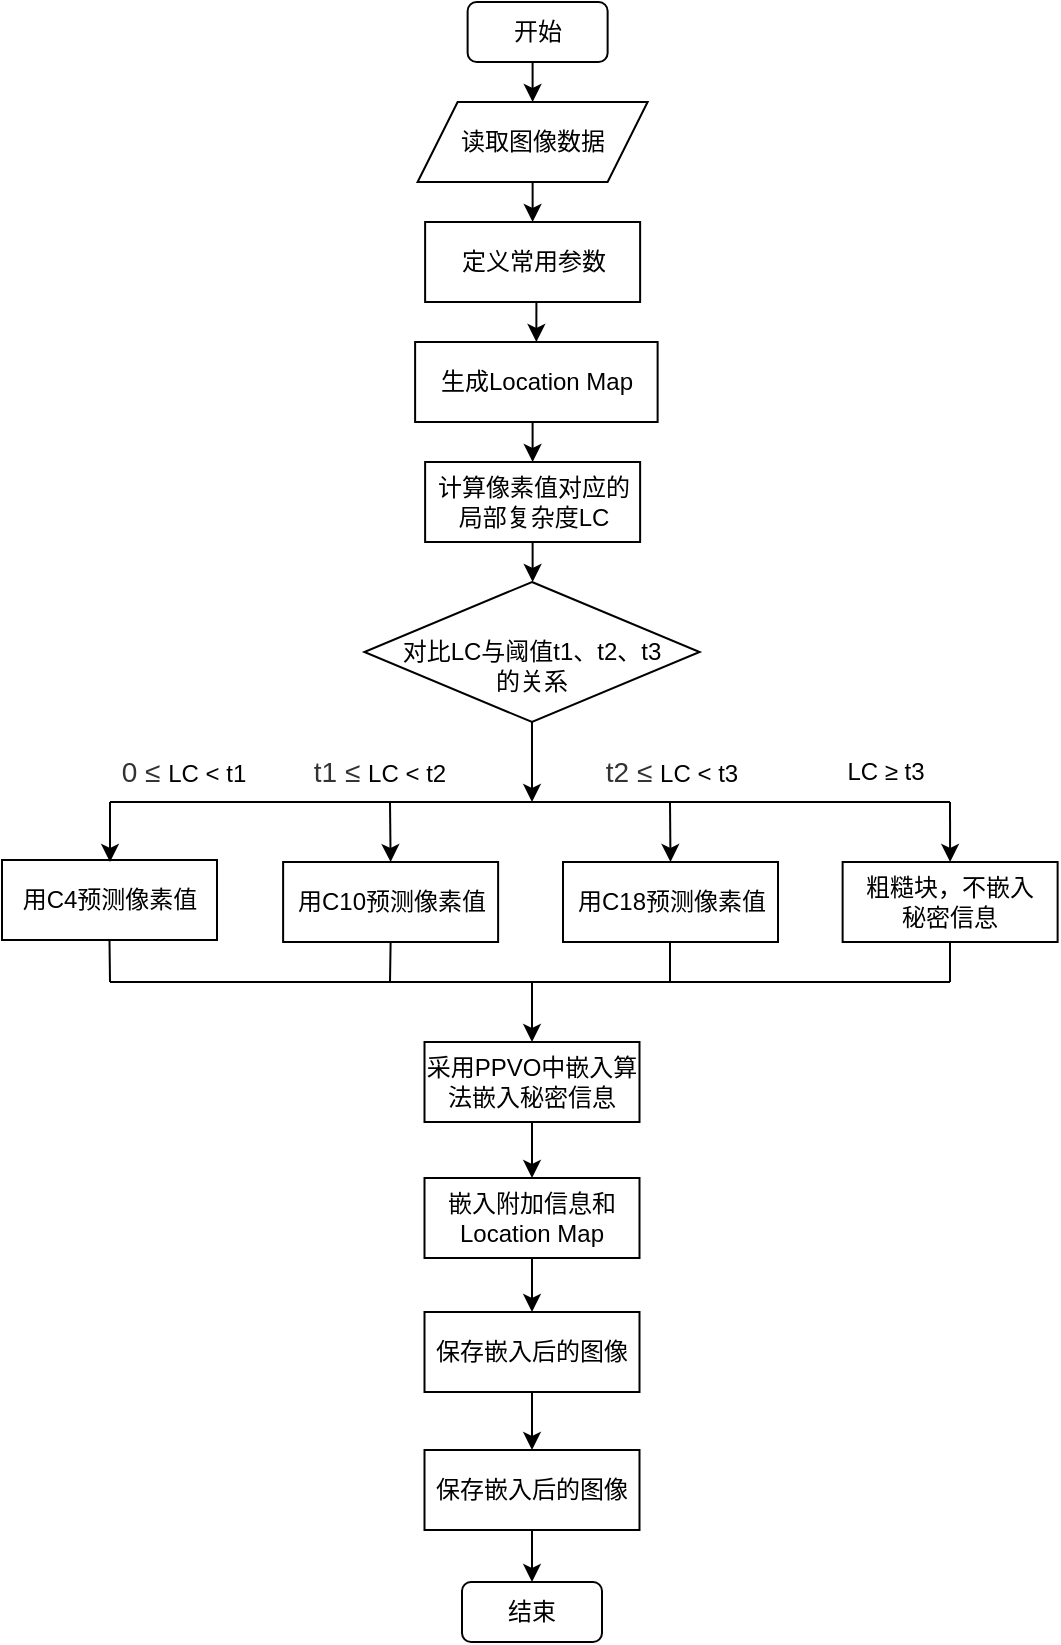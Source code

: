<mxfile version="16.2.4" type="github">
  <diagram id="C5RBs43oDa-KdzZeNtuy" name="Page-1">
    <mxGraphModel dx="946" dy="588" grid="1" gridSize="10" guides="1" tooltips="1" connect="1" arrows="1" fold="1" page="1" pageScale="1" pageWidth="827" pageHeight="1169" math="0" shadow="0">
      <root>
        <mxCell id="WIyWlLk6GJQsqaUBKTNV-0" />
        <mxCell id="WIyWlLk6GJQsqaUBKTNV-1" parent="WIyWlLk6GJQsqaUBKTNV-0" />
        <mxCell id="xeB4nwrI3Fm0O2zAeklT-0" style="edgeStyle=orthogonalEdgeStyle;rounded=0;orthogonalLoop=1;jettySize=auto;html=1;exitX=0.5;exitY=1;exitDx=0;exitDy=0;entryX=0.5;entryY=0;entryDx=0;entryDy=0;" edge="1" parent="WIyWlLk6GJQsqaUBKTNV-1" source="xeB4nwrI3Fm0O2zAeklT-1" target="xeB4nwrI3Fm0O2zAeklT-3">
          <mxGeometry relative="1" as="geometry" />
        </mxCell>
        <mxCell id="xeB4nwrI3Fm0O2zAeklT-1" value="开始" style="rounded=1;whiteSpace=wrap;html=1;" vertex="1" parent="WIyWlLk6GJQsqaUBKTNV-1">
          <mxGeometry x="308.81" y="70" width="70" height="30" as="geometry" />
        </mxCell>
        <mxCell id="xeB4nwrI3Fm0O2zAeklT-2" style="edgeStyle=orthogonalEdgeStyle;rounded=0;orthogonalLoop=1;jettySize=auto;html=1;exitX=0.5;exitY=1;exitDx=0;exitDy=0;entryX=0.5;entryY=0;entryDx=0;entryDy=0;" edge="1" parent="WIyWlLk6GJQsqaUBKTNV-1" source="xeB4nwrI3Fm0O2zAeklT-3" target="xeB4nwrI3Fm0O2zAeklT-5">
          <mxGeometry relative="1" as="geometry" />
        </mxCell>
        <mxCell id="xeB4nwrI3Fm0O2zAeklT-3" value="读取图像数据" style="shape=parallelogram;perimeter=parallelogramPerimeter;whiteSpace=wrap;html=1;fixedSize=1;" vertex="1" parent="WIyWlLk6GJQsqaUBKTNV-1">
          <mxGeometry x="283.81" y="120" width="115" height="40" as="geometry" />
        </mxCell>
        <mxCell id="xeB4nwrI3Fm0O2zAeklT-4" style="edgeStyle=orthogonalEdgeStyle;rounded=0;orthogonalLoop=1;jettySize=auto;html=1;exitX=0.5;exitY=1;exitDx=0;exitDy=0;entryX=0.5;entryY=0;entryDx=0;entryDy=0;" edge="1" parent="WIyWlLk6GJQsqaUBKTNV-1" source="xeB4nwrI3Fm0O2zAeklT-5" target="xeB4nwrI3Fm0O2zAeklT-7">
          <mxGeometry relative="1" as="geometry" />
        </mxCell>
        <mxCell id="xeB4nwrI3Fm0O2zAeklT-5" value="定义常用参数" style="rounded=0;whiteSpace=wrap;html=1;" vertex="1" parent="WIyWlLk6GJQsqaUBKTNV-1">
          <mxGeometry x="287.56" y="180" width="107.5" height="40" as="geometry" />
        </mxCell>
        <mxCell id="xeB4nwrI3Fm0O2zAeklT-6" style="edgeStyle=orthogonalEdgeStyle;rounded=0;orthogonalLoop=1;jettySize=auto;html=1;exitX=0.5;exitY=1;exitDx=0;exitDy=0;entryX=0.5;entryY=0;entryDx=0;entryDy=0;" edge="1" parent="WIyWlLk6GJQsqaUBKTNV-1" source="xeB4nwrI3Fm0O2zAeklT-7">
          <mxGeometry relative="1" as="geometry">
            <mxPoint x="341.31" y="300" as="targetPoint" />
          </mxGeometry>
        </mxCell>
        <mxCell id="xeB4nwrI3Fm0O2zAeklT-7" value="生成Location Map" style="rounded=0;whiteSpace=wrap;html=1;" vertex="1" parent="WIyWlLk6GJQsqaUBKTNV-1">
          <mxGeometry x="282.56" y="240" width="121.25" height="40" as="geometry" />
        </mxCell>
        <mxCell id="xeB4nwrI3Fm0O2zAeklT-8" style="edgeStyle=orthogonalEdgeStyle;rounded=0;orthogonalLoop=1;jettySize=auto;html=1;exitX=0.5;exitY=1;exitDx=0;exitDy=0;entryX=0.5;entryY=0;entryDx=0;entryDy=0;" edge="1" parent="WIyWlLk6GJQsqaUBKTNV-1" source="xeB4nwrI3Fm0O2zAeklT-9">
          <mxGeometry relative="1" as="geometry">
            <mxPoint x="341.315" y="360.0" as="targetPoint" />
          </mxGeometry>
        </mxCell>
        <mxCell id="xeB4nwrI3Fm0O2zAeklT-9" value="计算像素值对应的局部复杂度LC" style="rounded=0;whiteSpace=wrap;html=1;" vertex="1" parent="WIyWlLk6GJQsqaUBKTNV-1">
          <mxGeometry x="287.56" y="300" width="107.5" height="40" as="geometry" />
        </mxCell>
        <mxCell id="xeB4nwrI3Fm0O2zAeklT-10" value="结束" style="rounded=1;whiteSpace=wrap;html=1;" vertex="1" parent="WIyWlLk6GJQsqaUBKTNV-1">
          <mxGeometry x="306" y="860" width="70" height="30" as="geometry" />
        </mxCell>
        <mxCell id="xeB4nwrI3Fm0O2zAeklT-11" value="&lt;br&gt;对比LC与阈值t1、t2、t3&lt;br&gt;的关系" style="rhombus;whiteSpace=wrap;html=1;" vertex="1" parent="WIyWlLk6GJQsqaUBKTNV-1">
          <mxGeometry x="257.18" y="360" width="167.63" height="70" as="geometry" />
        </mxCell>
        <mxCell id="xeB4nwrI3Fm0O2zAeklT-12" value="用C4预测像素值" style="rounded=0;whiteSpace=wrap;html=1;" vertex="1" parent="WIyWlLk6GJQsqaUBKTNV-1">
          <mxGeometry x="76" y="499" width="107.5" height="40" as="geometry" />
        </mxCell>
        <mxCell id="xeB4nwrI3Fm0O2zAeklT-13" value="用C10预测像素值" style="rounded=0;whiteSpace=wrap;html=1;" vertex="1" parent="WIyWlLk6GJQsqaUBKTNV-1">
          <mxGeometry x="216.56" y="500" width="107.5" height="40" as="geometry" />
        </mxCell>
        <mxCell id="xeB4nwrI3Fm0O2zAeklT-14" value="用C18预测像素值" style="rounded=0;whiteSpace=wrap;html=1;" vertex="1" parent="WIyWlLk6GJQsqaUBKTNV-1">
          <mxGeometry x="356.5" y="500" width="107.5" height="40" as="geometry" />
        </mxCell>
        <mxCell id="xeB4nwrI3Fm0O2zAeklT-15" value="" style="endArrow=none;html=1;rounded=0;" edge="1" parent="WIyWlLk6GJQsqaUBKTNV-1">
          <mxGeometry width="50" height="50" relative="1" as="geometry">
            <mxPoint x="130" y="470.0" as="sourcePoint" />
            <mxPoint x="550" y="470.0" as="targetPoint" />
          </mxGeometry>
        </mxCell>
        <mxCell id="xeB4nwrI3Fm0O2zAeklT-16" value="" style="endArrow=classic;html=1;rounded=0;" edge="1" parent="WIyWlLk6GJQsqaUBKTNV-1">
          <mxGeometry width="50" height="50" relative="1" as="geometry">
            <mxPoint x="130" y="470.0" as="sourcePoint" />
            <mxPoint x="130" y="500" as="targetPoint" />
          </mxGeometry>
        </mxCell>
        <mxCell id="xeB4nwrI3Fm0O2zAeklT-17" value="&lt;span style=&quot;color: rgb(51 , 51 , 51) ; font-size: 14px ; text-align: justify ; background-color: rgb(255 , 255 , 255)&quot;&gt;0 ≤&amp;nbsp;&lt;/span&gt;LC &amp;lt; t1" style="text;html=1;strokeColor=none;fillColor=none;align=center;verticalAlign=middle;whiteSpace=wrap;rounded=0;" vertex="1" parent="WIyWlLk6GJQsqaUBKTNV-1">
          <mxGeometry x="129" y="440" width="75.5" height="30" as="geometry" />
        </mxCell>
        <mxCell id="xeB4nwrI3Fm0O2zAeklT-18" value="&lt;span style=&quot;color: rgb(51 , 51 , 51) ; font-size: 14px ; text-align: justify ; background-color: rgb(255 , 255 , 255)&quot;&gt;t1 ≤&amp;nbsp;&lt;/span&gt;LC &amp;lt; t2" style="text;html=1;strokeColor=none;fillColor=none;align=center;verticalAlign=middle;whiteSpace=wrap;rounded=0;" vertex="1" parent="WIyWlLk6GJQsqaUBKTNV-1">
          <mxGeometry x="226.68" y="440" width="75.5" height="30" as="geometry" />
        </mxCell>
        <mxCell id="xeB4nwrI3Fm0O2zAeklT-19" value="&lt;span style=&quot;color: rgb(51 , 51 , 51) ; font-size: 14px ; text-align: justify ; background-color: rgb(255 , 255 , 255)&quot;&gt;t2 ≤&amp;nbsp;&lt;/span&gt;LC &amp;lt; t3" style="text;html=1;strokeColor=none;fillColor=none;align=center;verticalAlign=middle;whiteSpace=wrap;rounded=0;" vertex="1" parent="WIyWlLk6GJQsqaUBKTNV-1">
          <mxGeometry x="372.5" y="440" width="75.5" height="30" as="geometry" />
        </mxCell>
        <mxCell id="xeB4nwrI3Fm0O2zAeklT-20" value="粗糙块，不嵌入&lt;br&gt;秘密信息" style="rounded=0;whiteSpace=wrap;html=1;" vertex="1" parent="WIyWlLk6GJQsqaUBKTNV-1">
          <mxGeometry x="496.31" y="500" width="107.5" height="40" as="geometry" />
        </mxCell>
        <mxCell id="xeB4nwrI3Fm0O2zAeklT-21" value="" style="endArrow=classic;html=1;rounded=0;fontFamily=Helvetica;exitX=0.5;exitY=1;exitDx=0;exitDy=0;" edge="1" parent="WIyWlLk6GJQsqaUBKTNV-1" source="xeB4nwrI3Fm0O2zAeklT-11">
          <mxGeometry width="50" height="50" relative="1" as="geometry">
            <mxPoint x="310" y="490" as="sourcePoint" />
            <mxPoint x="341" y="470.0" as="targetPoint" />
          </mxGeometry>
        </mxCell>
        <mxCell id="xeB4nwrI3Fm0O2zAeklT-22" value="" style="endArrow=classic;html=1;rounded=0;fontFamily=Helvetica;entryX=0.5;entryY=0;entryDx=0;entryDy=0;" edge="1" parent="WIyWlLk6GJQsqaUBKTNV-1" target="xeB4nwrI3Fm0O2zAeklT-13">
          <mxGeometry width="50" height="50" relative="1" as="geometry">
            <mxPoint x="270" y="470.0" as="sourcePoint" />
            <mxPoint x="330" y="430" as="targetPoint" />
          </mxGeometry>
        </mxCell>
        <mxCell id="xeB4nwrI3Fm0O2zAeklT-23" value="" style="endArrow=classic;html=1;rounded=0;fontFamily=Helvetica;entryX=0.5;entryY=0;entryDx=0;entryDy=0;" edge="1" parent="WIyWlLk6GJQsqaUBKTNV-1" target="xeB4nwrI3Fm0O2zAeklT-14">
          <mxGeometry width="50" height="50" relative="1" as="geometry">
            <mxPoint x="410" y="470.0" as="sourcePoint" />
            <mxPoint x="350" y="420" as="targetPoint" />
          </mxGeometry>
        </mxCell>
        <mxCell id="xeB4nwrI3Fm0O2zAeklT-24" value="" style="endArrow=classic;html=1;rounded=0;fontFamily=Helvetica;entryX=0.5;entryY=0;entryDx=0;entryDy=0;" edge="1" parent="WIyWlLk6GJQsqaUBKTNV-1" target="xeB4nwrI3Fm0O2zAeklT-20">
          <mxGeometry width="50" height="50" relative="1" as="geometry">
            <mxPoint x="550" y="470.0" as="sourcePoint" />
            <mxPoint x="460" y="420" as="targetPoint" />
          </mxGeometry>
        </mxCell>
        <mxCell id="xeB4nwrI3Fm0O2zAeklT-25" value="LC&amp;nbsp;≥ t3" style="text;html=1;strokeColor=none;fillColor=none;align=center;verticalAlign=middle;whiteSpace=wrap;rounded=0;" vertex="1" parent="WIyWlLk6GJQsqaUBKTNV-1">
          <mxGeometry x="480" y="440" width="75.5" height="30" as="geometry" />
        </mxCell>
        <mxCell id="xeB4nwrI3Fm0O2zAeklT-26" style="edgeStyle=orthogonalEdgeStyle;rounded=0;orthogonalLoop=1;jettySize=auto;html=1;exitX=0.5;exitY=1;exitDx=0;exitDy=0;entryX=0.5;entryY=0;entryDx=0;entryDy=0;fontFamily=Helvetica;" edge="1" parent="WIyWlLk6GJQsqaUBKTNV-1" source="xeB4nwrI3Fm0O2zAeklT-27" target="xeB4nwrI3Fm0O2zAeklT-34">
          <mxGeometry relative="1" as="geometry" />
        </mxCell>
        <mxCell id="xeB4nwrI3Fm0O2zAeklT-27" value="采用PPVO中嵌入算法嵌入秘密信息" style="rounded=0;whiteSpace=wrap;html=1;" vertex="1" parent="WIyWlLk6GJQsqaUBKTNV-1">
          <mxGeometry x="287.25" y="590" width="107.5" height="40" as="geometry" />
        </mxCell>
        <mxCell id="xeB4nwrI3Fm0O2zAeklT-28" value="" style="endArrow=none;html=1;rounded=0;fontFamily=Helvetica;" edge="1" parent="WIyWlLk6GJQsqaUBKTNV-1">
          <mxGeometry width="50" height="50" relative="1" as="geometry">
            <mxPoint x="130" y="560" as="sourcePoint" />
            <mxPoint x="550" y="560" as="targetPoint" />
          </mxGeometry>
        </mxCell>
        <mxCell id="xeB4nwrI3Fm0O2zAeklT-29" value="" style="endArrow=none;html=1;rounded=0;fontFamily=Helvetica;" edge="1" parent="WIyWlLk6GJQsqaUBKTNV-1">
          <mxGeometry width="50" height="50" relative="1" as="geometry">
            <mxPoint x="410" y="560" as="sourcePoint" />
            <mxPoint x="410" y="540" as="targetPoint" />
          </mxGeometry>
        </mxCell>
        <mxCell id="xeB4nwrI3Fm0O2zAeklT-30" value="" style="endArrow=none;html=1;rounded=0;fontFamily=Helvetica;entryX=0.5;entryY=1;entryDx=0;entryDy=0;" edge="1" parent="WIyWlLk6GJQsqaUBKTNV-1" target="xeB4nwrI3Fm0O2zAeklT-13">
          <mxGeometry width="50" height="50" relative="1" as="geometry">
            <mxPoint x="270" y="560" as="sourcePoint" />
            <mxPoint x="330" y="520" as="targetPoint" />
          </mxGeometry>
        </mxCell>
        <mxCell id="xeB4nwrI3Fm0O2zAeklT-31" value="" style="endArrow=none;html=1;rounded=0;fontFamily=Helvetica;entryX=0.5;entryY=1;entryDx=0;entryDy=0;" edge="1" parent="WIyWlLk6GJQsqaUBKTNV-1" target="xeB4nwrI3Fm0O2zAeklT-12">
          <mxGeometry width="50" height="50" relative="1" as="geometry">
            <mxPoint x="130" y="560" as="sourcePoint" />
            <mxPoint x="200" y="520" as="targetPoint" />
          </mxGeometry>
        </mxCell>
        <mxCell id="xeB4nwrI3Fm0O2zAeklT-32" value="" style="endArrow=classic;html=1;rounded=0;fontFamily=Helvetica;entryX=0.5;entryY=0;entryDx=0;entryDy=0;" edge="1" parent="WIyWlLk6GJQsqaUBKTNV-1" target="xeB4nwrI3Fm0O2zAeklT-27">
          <mxGeometry width="50" height="50" relative="1" as="geometry">
            <mxPoint x="341" y="560" as="sourcePoint" />
            <mxPoint x="340" y="580" as="targetPoint" />
          </mxGeometry>
        </mxCell>
        <mxCell id="xeB4nwrI3Fm0O2zAeklT-33" style="edgeStyle=orthogonalEdgeStyle;rounded=0;orthogonalLoop=1;jettySize=auto;html=1;exitX=0.5;exitY=1;exitDx=0;exitDy=0;entryX=0.5;entryY=0;entryDx=0;entryDy=0;fontFamily=Helvetica;" edge="1" parent="WIyWlLk6GJQsqaUBKTNV-1" source="xeB4nwrI3Fm0O2zAeklT-34" target="xeB4nwrI3Fm0O2zAeklT-36">
          <mxGeometry relative="1" as="geometry" />
        </mxCell>
        <mxCell id="xeB4nwrI3Fm0O2zAeklT-34" value="嵌入附加信息和Location Map" style="rounded=0;whiteSpace=wrap;html=1;" vertex="1" parent="WIyWlLk6GJQsqaUBKTNV-1">
          <mxGeometry x="287.25" y="658" width="107.5" height="40" as="geometry" />
        </mxCell>
        <mxCell id="xeB4nwrI3Fm0O2zAeklT-35" style="edgeStyle=orthogonalEdgeStyle;rounded=0;orthogonalLoop=1;jettySize=auto;html=1;exitX=0.5;exitY=1;exitDx=0;exitDy=0;entryX=0.5;entryY=0;entryDx=0;entryDy=0;fontFamily=Helvetica;" edge="1" parent="WIyWlLk6GJQsqaUBKTNV-1" source="xeB4nwrI3Fm0O2zAeklT-36" target="xeB4nwrI3Fm0O2zAeklT-39">
          <mxGeometry relative="1" as="geometry" />
        </mxCell>
        <mxCell id="xeB4nwrI3Fm0O2zAeklT-36" value="保存嵌入后的图像" style="rounded=0;whiteSpace=wrap;html=1;" vertex="1" parent="WIyWlLk6GJQsqaUBKTNV-1">
          <mxGeometry x="287.25" y="725" width="107.5" height="40" as="geometry" />
        </mxCell>
        <mxCell id="xeB4nwrI3Fm0O2zAeklT-37" value="" style="endArrow=none;html=1;rounded=0;fontFamily=Helvetica;" edge="1" parent="WIyWlLk6GJQsqaUBKTNV-1">
          <mxGeometry width="50" height="50" relative="1" as="geometry">
            <mxPoint x="550" y="560" as="sourcePoint" />
            <mxPoint x="550" y="540" as="targetPoint" />
          </mxGeometry>
        </mxCell>
        <mxCell id="xeB4nwrI3Fm0O2zAeklT-38" style="edgeStyle=orthogonalEdgeStyle;rounded=0;orthogonalLoop=1;jettySize=auto;html=1;exitX=0.5;exitY=1;exitDx=0;exitDy=0;entryX=0.5;entryY=0;entryDx=0;entryDy=0;fontFamily=Helvetica;" edge="1" parent="WIyWlLk6GJQsqaUBKTNV-1" source="xeB4nwrI3Fm0O2zAeklT-39" target="xeB4nwrI3Fm0O2zAeklT-10">
          <mxGeometry relative="1" as="geometry" />
        </mxCell>
        <mxCell id="xeB4nwrI3Fm0O2zAeklT-39" value="保存嵌入后的图像" style="rounded=0;whiteSpace=wrap;html=1;" vertex="1" parent="WIyWlLk6GJQsqaUBKTNV-1">
          <mxGeometry x="287.25" y="794" width="107.5" height="40" as="geometry" />
        </mxCell>
      </root>
    </mxGraphModel>
  </diagram>
</mxfile>
